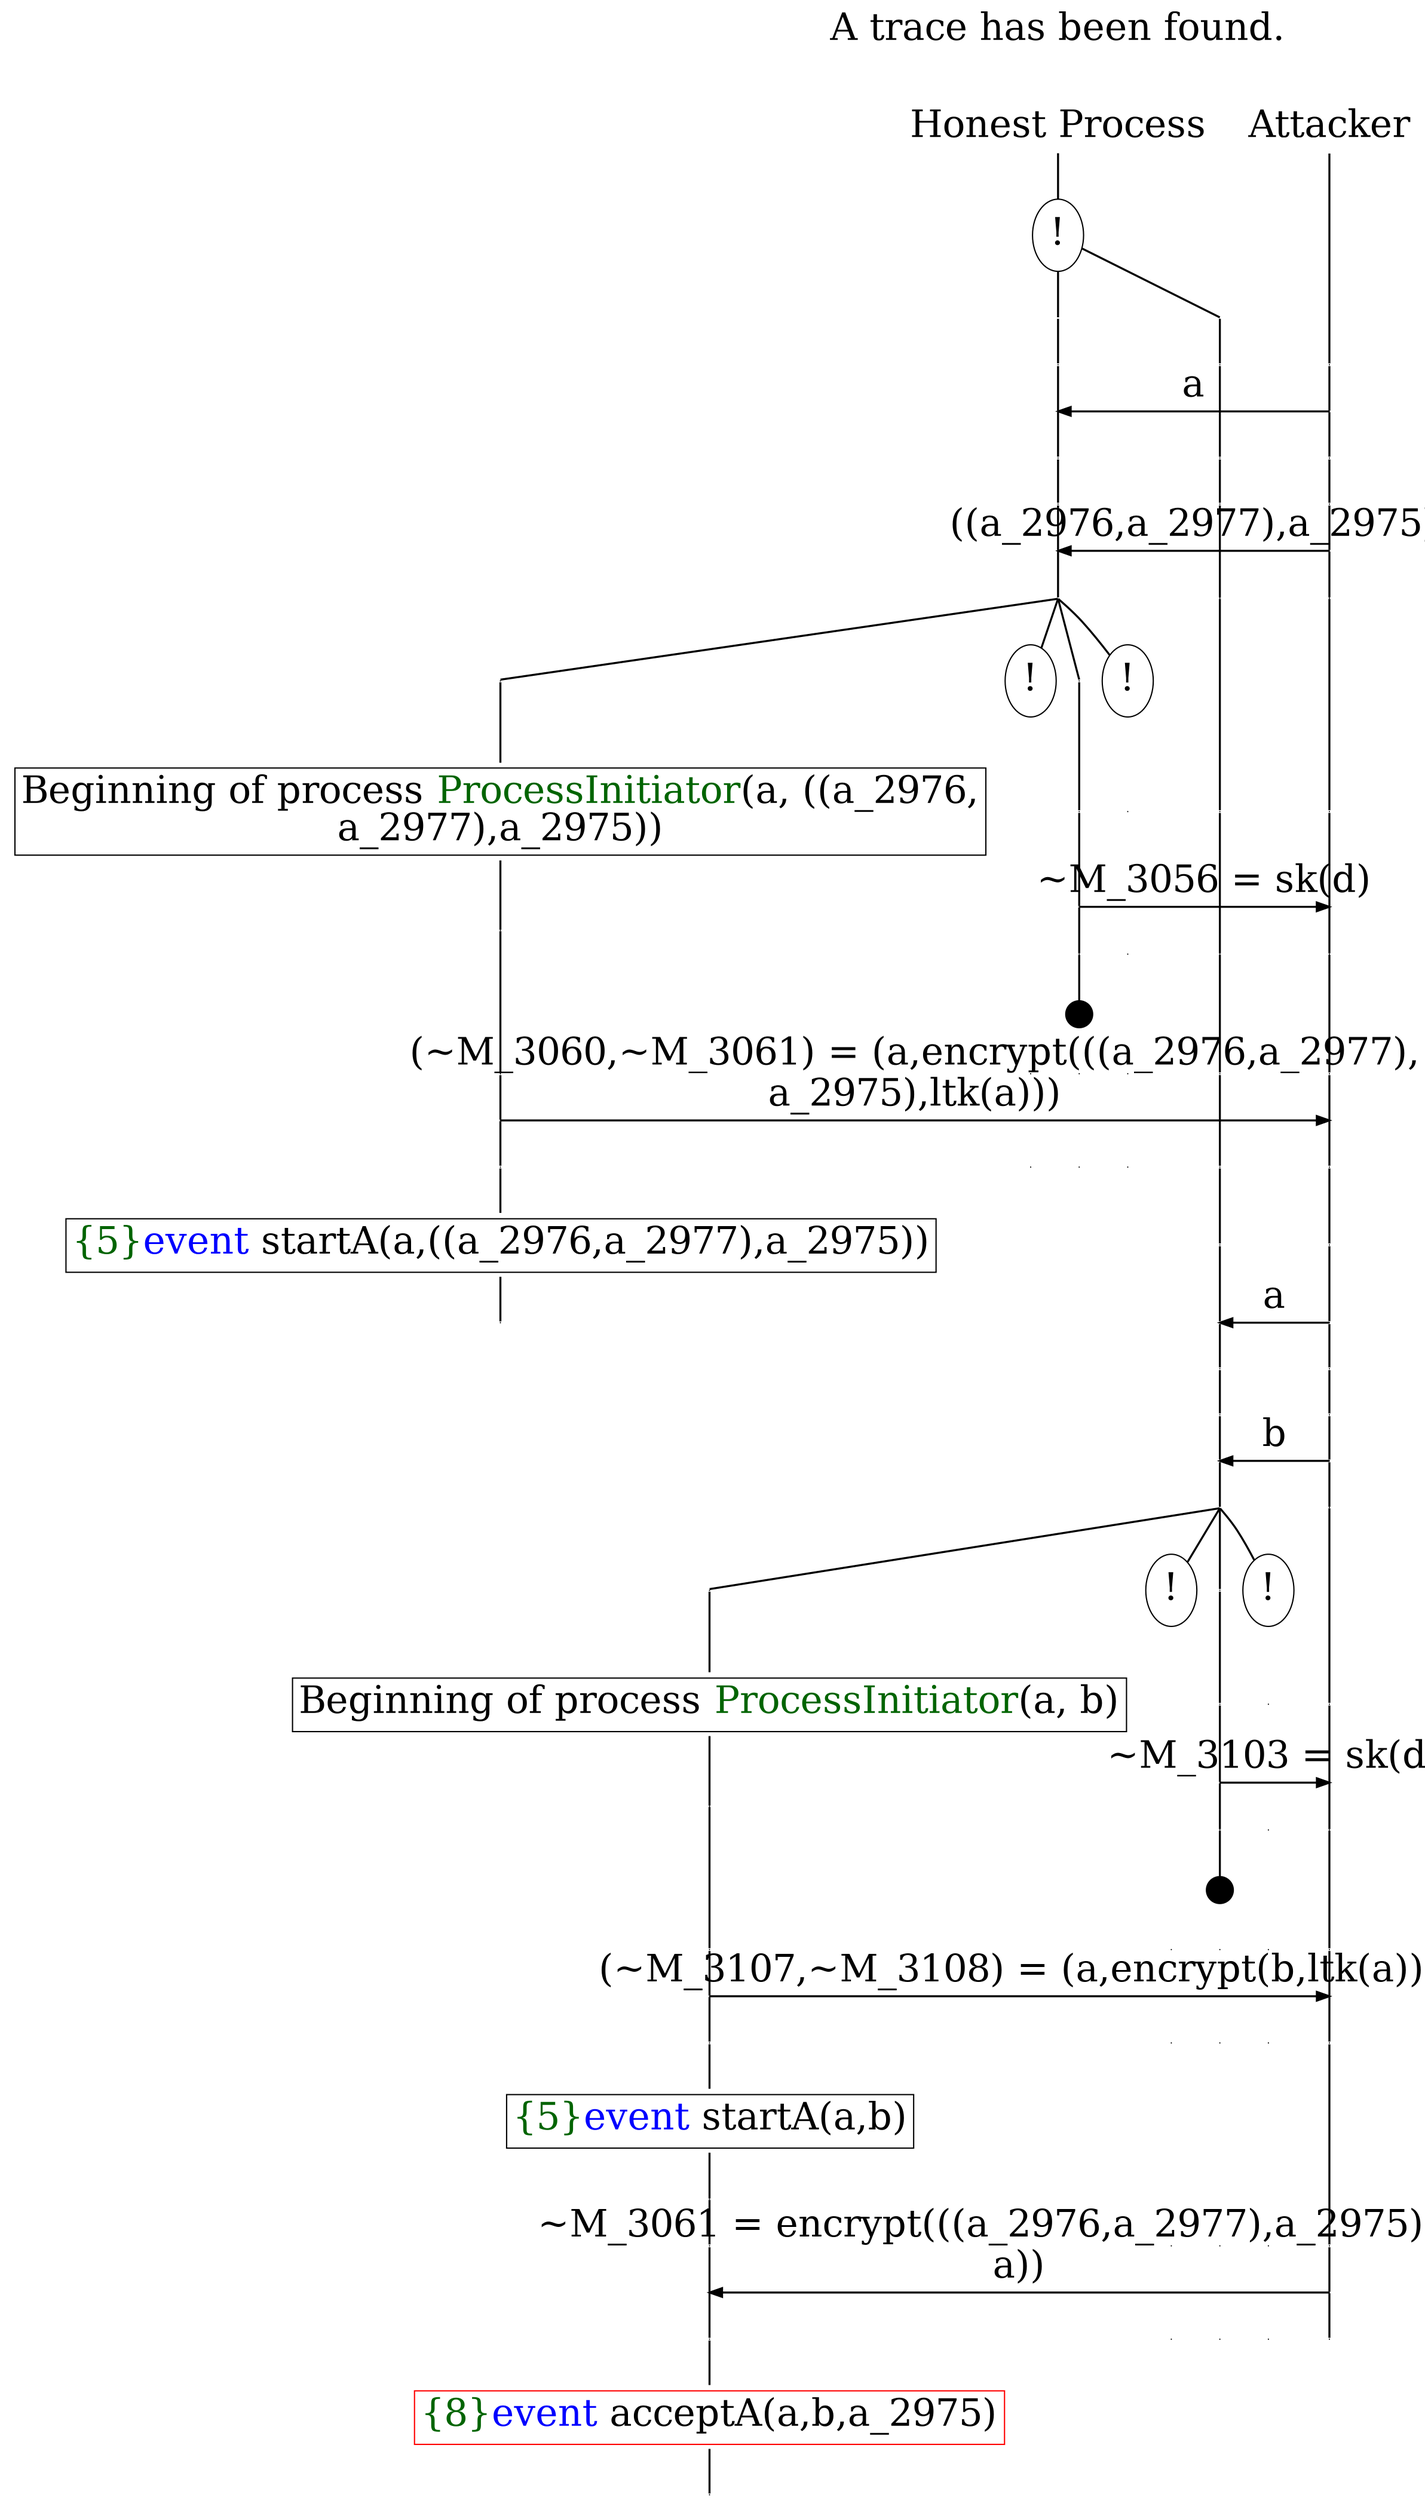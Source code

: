 digraph {
graph [ordering = out]
edge [arrowhead = none, penwidth = 1.6, fontsize = 30]
node [shape = point, width = 0, height = 0, fontsize = 30]
Trace [label = <A trace has been found.<br/>
>, shape = plaintext]
P0__0 [label = "Honest Process", shape = plaintext]
P__0 [label = "Attacker", shape = plaintext]
Trace -> P0__0 [label = "", style = invisible, weight = 100]{rank = same; P0__0 P__0}
P0__0 -> P0__1 [label = <>, weight = 100]
P0__1 [label = "!", shape = ellipse]
{rank = same; P0_1__1 P0_0__1}
P0_1__1 [label = "", fixedsize = false, width = 0, height = 0, shape = none]
P0__1 -> P0_1__1 [label = <>]
P0_0__1 [label = "", fixedsize = false, width = 0, height = 0, shape = none]
P0__1 -> P0_0__1 [label = <>]
P0_1__1 -> P0_1__2 [label = <>, weight = 100]
P0_0__1 -> P0_0__2 [label = <>, weight = 100]
P__0 -> P__1 [label = <>, weight = 100]
{rank = same; P__1 P0_0__2 P0_1__2}
P0_1__2 -> P0_1__3 [label = <>, weight = 100]
P__1 -> P__2 [label = <>, weight = 100]
{rank = same; P__2 P0_1__3}
P0_1__3 -> P__2 [label = <a>, dir = back, arrowhead = normal]
P0_1__3 -> P0_1__4 [label = <>, weight = 100]
P0_0__2 -> P0_0__3 [label = <>, weight = 100]
P__2 -> P__3 [label = <>, weight = 100]
{rank = same; P__3 P0_0__3 P0_1__4}
P0_1__4 -> P0_1__5 [label = <>, weight = 100]
P0_0__3 -> P0_0__4 [label = <>, weight = 100]
P__3 -> P__4 [label = <>, weight = 100]
{rank = same; P__4 P0_0__4 P0_1__5}
P0_1__5 -> P0_1__6 [label = <>, weight = 100]
P__4 -> P__5 [label = <>, weight = 100]
{rank = same; P__5 P0_1__6}
P0_1__6 -> P__5 [label = <((a_2976,a_2977),a_2975)>, dir = back, arrowhead = normal]
P0_1__6 -> P0_1__7 [label = <>, weight = 100]
P0_0__4 -> P0_0__5 [label = <>, weight = 100]
P__5 -> P__6 [label = <>, weight = 100]
{rank = same; P__6 P0_0__5 P0_1__7}
/*RPar */
P0_1__7 -> P0_1_3__7 [label = <>]
P0_1__7 -> P0_1_2__7 [label = <>]
P0_1__7 -> P0_1_1__7 [label = <>]
P0_1__7 -> P0_1_0__7 [label = <>]
P0_1__7 [label = "", fixedsize = false, width = 0, height = 0, shape = none]
{rank = same; P0_1_0__7 P0_1_1__7 P0_1_2__7 P0_1_3__7}
P0_1_0__7 [label = "!", shape = ellipse]
P0_1_1__7 -> P0_1_1__8 [label = <>, weight = 100]
P0_1_0__8 [label = "", style = invisible]
P0_1_0__7 -> P0_1_0__8 [label = <>, weight = 100, style = invisible]
P0_0__5 -> P0_0__6 [label = <>, weight = 100]
P__6 -> P__7 [label = <>, weight = 100]
{rank = same; P__7 P0_0__6 P0_1_0__8 P0_1_1__8}
P0_1_1__8 -> P0_1_1__9 [label = <>, weight = 100]
P__7 -> P__8 [label = <>, weight = 100]
{rank = same; P__8 P0_1_1__9}
P0_1_1__9 -> P__8 [label = <~M_3056 = sk(d)>, arrowhead = normal]
P0_1_1__9 -> P0_1_1__10 [label = <>, weight = 100]
P0_1_0__9 [label = "", style = invisible]
P0_1_0__8 -> P0_1_0__9 [label = <>, weight = 100, style = invisible]
P0_0__6 -> P0_0__7 [label = <>, weight = 100]
P__8 -> P__9 [label = <>, weight = 100]
{rank = same; P__9 P0_0__7 P0_1_0__9 P0_1_1__10}
P0_1_1__11 [label = "", width = 0.3, height = 0.3]
P0_1_1__10 -> P0_1_1__11 [label = <>, weight = 100]
P0_1_2__7 [label = "!", shape = ellipse]
P0_1_3__7 -> P0_1_3__8 [label = <>, weight = 100]
P0_1_3__8 [shape = plaintext, label = <<TABLE BORDER="0" CELLBORDER="1" CELLSPACING="0" CELLPADDING="4"> <TR><TD>Beginning of process <FONT COLOR="darkgreen">ProcessInitiator</FONT>(a, ((a_2976,<br/>
a_2977),a_2975))</TD></TR></TABLE>>]
P0_1_3__8 -> P0_1_3__9 [label = <>, weight = 100]
P0_1_3__9 -> P0_1_3__10 [label = <>, weight = 100]
P0_1_2__8 [label = "", style = invisible]
P0_1_2__7 -> P0_1_2__8 [label = <>, weight = 100, style = invisible]
P0_1_1__12 [label = "", style = invisible]
P0_1_1__11 -> P0_1_1__12 [label = <>, weight = 100, style = invisible]
P0_1_0__10 [label = "", style = invisible]
P0_1_0__9 -> P0_1_0__10 [label = <>, weight = 100, style = invisible]
P0_0__7 -> P0_0__8 [label = <>, weight = 100]
P__9 -> P__10 [label = <>, weight = 100]
{rank = same; P__10 P0_0__8 P0_1_0__10 P0_1_1__12 P0_1_2__8 P0_1_3__10}
P0_1_3__10 -> P0_1_3__11 [label = <>, weight = 100]
P__10 -> P__11 [label = <>, weight = 100]
{rank = same; P__11 P0_1_3__11}
P0_1_3__11 -> P__11 [label = <(~M_3060,~M_3061) = (a,encrypt(((a_2976,a_2977),<br/>
a_2975),ltk(a)))>, arrowhead = normal]
P0_1_3__11 -> P0_1_3__12 [label = <>, weight = 100]
P0_1_2__9 [label = "", style = invisible]
P0_1_2__8 -> P0_1_2__9 [label = <>, weight = 100, style = invisible]
P0_1_1__13 [label = "", style = invisible]
P0_1_1__12 -> P0_1_1__13 [label = <>, weight = 100, style = invisible]
P0_1_0__11 [label = "", style = invisible]
P0_1_0__10 -> P0_1_0__11 [label = <>, weight = 100, style = invisible]
P0_0__8 -> P0_0__9 [label = <>, weight = 100]
P__11 -> P__12 [label = <>, weight = 100]
{rank = same; P__12 P0_0__9 P0_1_0__11 P0_1_1__13 P0_1_2__9 P0_1_3__12}
P0_1_3__12 -> P0_1_3__13 [label = <>, weight = 100]
P0_1_3__13 [shape = plaintext, label = <<TABLE BORDER="0" CELLBORDER="1" CELLSPACING="0" CELLPADDING="4"> <TR><TD><FONT COLOR="darkgreen">{5}</FONT><FONT COLOR="blue">event</FONT> startA(a,((a_2976,a_2977),a_2975))</TD></TR></TABLE>>]
P0_1_3__13 -> P0_1_3__14 [label = <>, weight = 100]
P0_0__9 -> P0_0__10 [label = <>, weight = 100]
P__12 -> P__13 [label = <>, weight = 100]
{rank = same; P__13 P0_0__10}
P0_0__10 -> P0_0__11 [label = <>, weight = 100]
P__13 -> P__14 [label = <>, weight = 100]
{rank = same; P__14 P0_0__11}
P0_0__11 -> P__14 [label = <a>, dir = back, arrowhead = normal]
P0_0__11 -> P0_0__12 [label = <>, weight = 100]
P__14 -> P__15 [label = <>, weight = 100]
{rank = same; P__15 P0_0__12}
P0_0__12 -> P0_0__13 [label = <>, weight = 100]
P__15 -> P__16 [label = <>, weight = 100]
{rank = same; P__16 P0_0__13}
P0_0__13 -> P0_0__14 [label = <>, weight = 100]
P__16 -> P__17 [label = <>, weight = 100]
{rank = same; P__17 P0_0__14}
P0_0__14 -> P__17 [label = <b>, dir = back, arrowhead = normal]
P0_0__14 -> P0_0__15 [label = <>, weight = 100]
P__17 -> P__18 [label = <>, weight = 100]
{rank = same; P__18 P0_0__15}
/*RPar */
P0_0__15 -> P0_0_3__15 [label = <>]
P0_0__15 -> P0_0_2__15 [label = <>]
P0_0__15 -> P0_0_1__15 [label = <>]
P0_0__15 -> P0_0_0__15 [label = <>]
P0_0__15 [label = "", fixedsize = false, width = 0, height = 0, shape = none]
{rank = same; P0_0_0__15 P0_0_1__15 P0_0_2__15 P0_0_3__15}
P0_0_0__15 [label = "!", shape = ellipse]
P0_0_1__15 -> P0_0_1__16 [label = <>, weight = 100]
P0_0_0__16 [label = "", style = invisible]
P0_0_0__15 -> P0_0_0__16 [label = <>, weight = 100, style = invisible]
P__18 -> P__19 [label = <>, weight = 100]
{rank = same; P__19 P0_0_0__16 P0_0_1__16}
P0_0_1__16 -> P0_0_1__17 [label = <>, weight = 100]
P__19 -> P__20 [label = <>, weight = 100]
{rank = same; P__20 P0_0_1__17}
P0_0_1__17 -> P__20 [label = <~M_3103 = sk(d)>, arrowhead = normal]
P0_0_1__17 -> P0_0_1__18 [label = <>, weight = 100]
P0_0_0__17 [label = "", style = invisible]
P0_0_0__16 -> P0_0_0__17 [label = <>, weight = 100, style = invisible]
P__20 -> P__21 [label = <>, weight = 100]
{rank = same; P__21 P0_0_0__17 P0_0_1__18}
P0_0_1__19 [label = "", width = 0.3, height = 0.3]
P0_0_1__18 -> P0_0_1__19 [label = <>, weight = 100]
P0_0_2__15 [label = "!", shape = ellipse]
P0_0_3__15 -> P0_0_3__16 [label = <>, weight = 100]
P0_0_3__16 [shape = plaintext, label = <<TABLE BORDER="0" CELLBORDER="1" CELLSPACING="0" CELLPADDING="4"> <TR><TD>Beginning of process <FONT COLOR="darkgreen">ProcessInitiator</FONT>(a, b)</TD></TR></TABLE>>]
P0_0_3__16 -> P0_0_3__17 [label = <>, weight = 100]
P0_0_3__17 -> P0_0_3__18 [label = <>, weight = 100]
P0_0_2__16 [label = "", style = invisible]
P0_0_2__15 -> P0_0_2__16 [label = <>, weight = 100, style = invisible]
P0_0_1__20 [label = "", style = invisible]
P0_0_1__19 -> P0_0_1__20 [label = <>, weight = 100, style = invisible]
P0_0_0__18 [label = "", style = invisible]
P0_0_0__17 -> P0_0_0__18 [label = <>, weight = 100, style = invisible]
P__21 -> P__22 [label = <>, weight = 100]
{rank = same; P__22 P0_0_0__18 P0_0_1__20 P0_0_2__16 P0_0_3__18}
P0_0_3__18 -> P0_0_3__19 [label = <>, weight = 100]
P__22 -> P__23 [label = <>, weight = 100]
{rank = same; P__23 P0_0_3__19}
P0_0_3__19 -> P__23 [label = <(~M_3107,~M_3108) = (a,encrypt(b,ltk(a)))>, arrowhead = normal]
P0_0_3__19 -> P0_0_3__20 [label = <>, weight = 100]
P0_0_2__17 [label = "", style = invisible]
P0_0_2__16 -> P0_0_2__17 [label = <>, weight = 100, style = invisible]
P0_0_1__21 [label = "", style = invisible]
P0_0_1__20 -> P0_0_1__21 [label = <>, weight = 100, style = invisible]
P0_0_0__19 [label = "", style = invisible]
P0_0_0__18 -> P0_0_0__19 [label = <>, weight = 100, style = invisible]
P__23 -> P__24 [label = <>, weight = 100]
{rank = same; P__24 P0_0_0__19 P0_0_1__21 P0_0_2__17 P0_0_3__20}
P0_0_3__20 -> P0_0_3__21 [label = <>, weight = 100]
P0_0_3__21 [shape = plaintext, label = <<TABLE BORDER="0" CELLBORDER="1" CELLSPACING="0" CELLPADDING="4"> <TR><TD><FONT COLOR="darkgreen">{5}</FONT><FONT COLOR="blue">event</FONT> startA(a,b)</TD></TR></TABLE>>]
P0_0_3__21 -> P0_0_3__22 [label = <>, weight = 100]
P0_0_3__22 -> P0_0_3__23 [label = <>, weight = 100]
P0_0_2__18 [label = "", style = invisible]
P0_0_2__17 -> P0_0_2__18 [label = <>, weight = 100, style = invisible]
P0_0_1__22 [label = "", style = invisible]
P0_0_1__21 -> P0_0_1__22 [label = <>, weight = 100, style = invisible]
P0_0_0__20 [label = "", style = invisible]
P0_0_0__19 -> P0_0_0__20 [label = <>, weight = 100, style = invisible]
P__24 -> P__25 [label = <>, weight = 100]
{rank = same; P__25 P0_0_0__20 P0_0_1__22 P0_0_2__18 P0_0_3__23}
P0_0_3__23 -> P0_0_3__24 [label = <>, weight = 100]
P__25 -> P__26 [label = <>, weight = 100]
{rank = same; P__26 P0_0_3__24}
P0_0_3__24 -> P__26 [label = <~M_3061 = encrypt(((a_2976,a_2977),a_2975),ltk(<br/>
a))>, dir = back, arrowhead = normal]
P0_0_3__24 -> P0_0_3__25 [label = <>, weight = 100]
P0_0_2__19 [label = "", style = invisible]
P0_0_2__18 -> P0_0_2__19 [label = <>, weight = 100, style = invisible]
P0_0_1__23 [label = "", style = invisible]
P0_0_1__22 -> P0_0_1__23 [label = <>, weight = 100, style = invisible]
P0_0_0__21 [label = "", style = invisible]
P0_0_0__20 -> P0_0_0__21 [label = <>, weight = 100, style = invisible]
P__26 -> P__27 [label = <>, weight = 100]
{rank = same; P__27 P0_0_0__21 P0_0_1__23 P0_0_2__19 P0_0_3__25}
P0_0_3__25 -> P0_0_3__26 [label = <>, weight = 100]
P0_0_3__26 [color = red, shape = plaintext, label = <<TABLE BORDER="0" CELLBORDER="1" CELLSPACING="0" CELLPADDING="4"> <TR><TD><FONT COLOR="darkgreen">{8}</FONT><FONT COLOR="blue">event</FONT> acceptA(a,b,a_2975)</TD></TR></TABLE>>]
P0_0_3__26 -> P0_0_3__27 [label = <>, weight = 100]
}